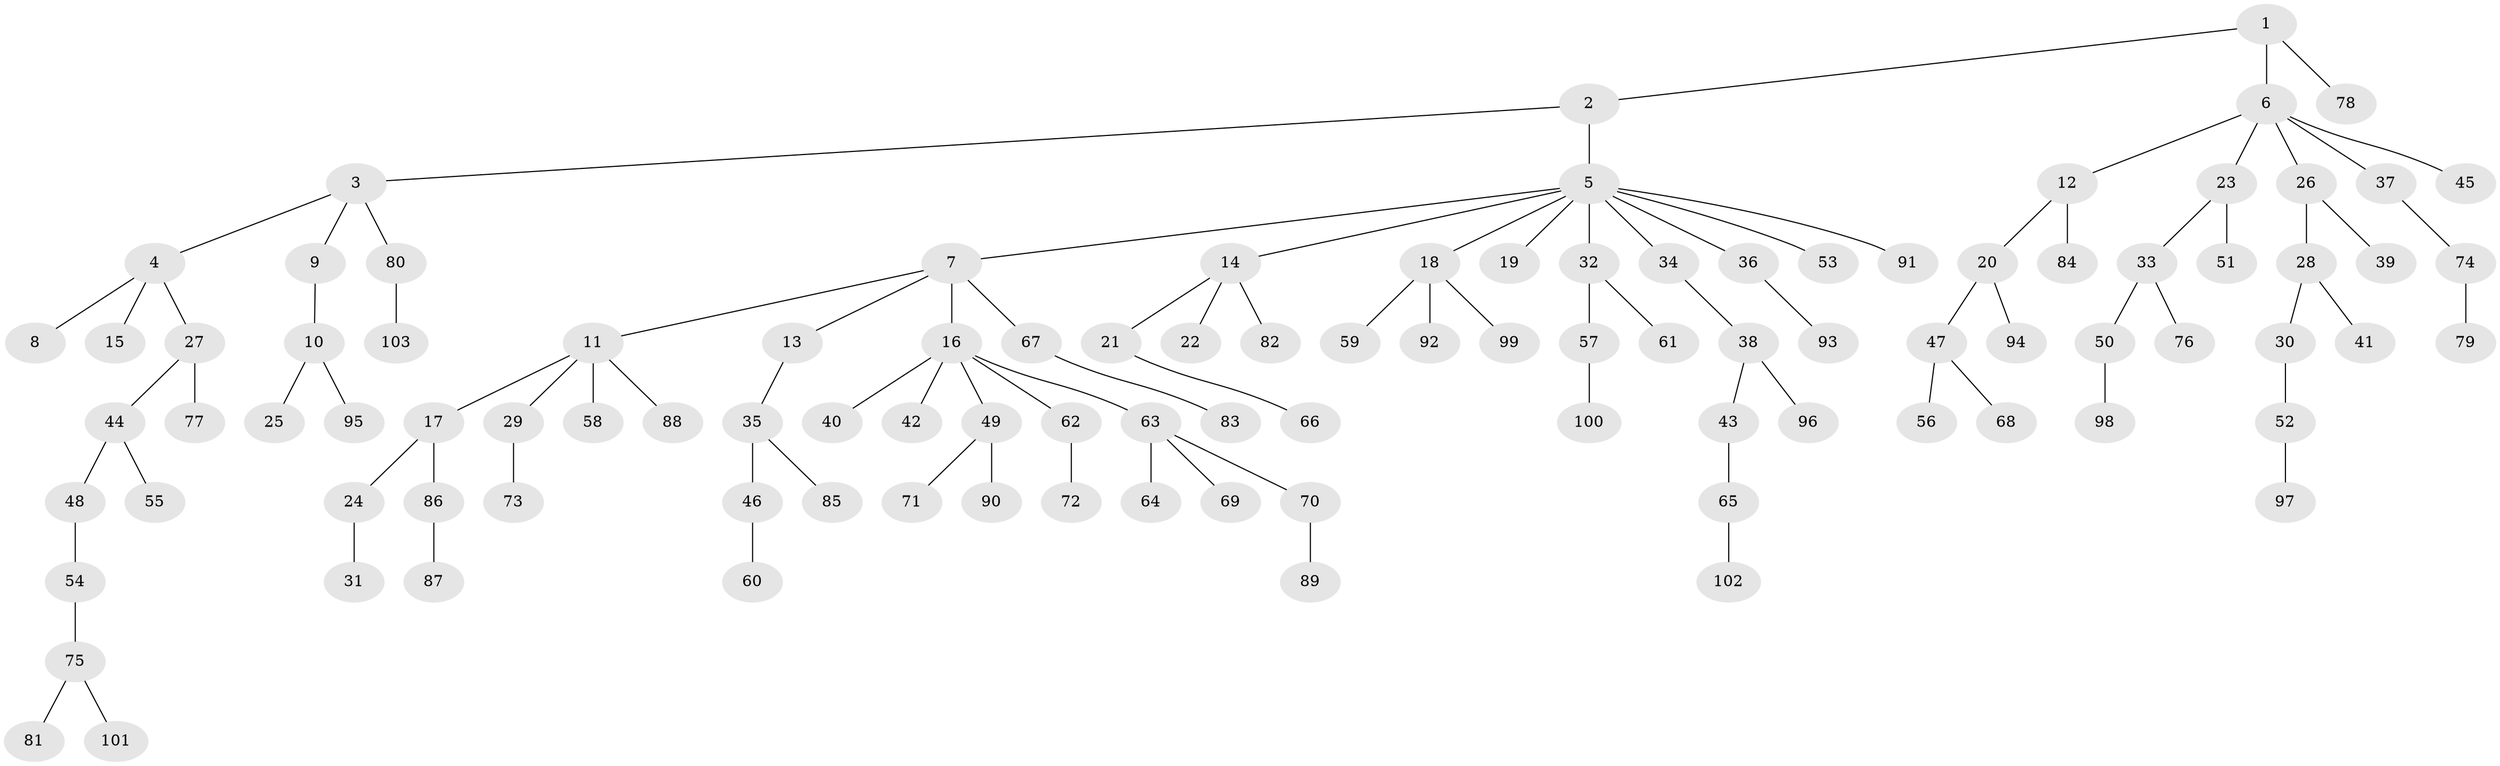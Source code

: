 // Generated by graph-tools (version 1.1) at 2025/50/03/09/25 03:50:26]
// undirected, 103 vertices, 102 edges
graph export_dot {
graph [start="1"]
  node [color=gray90,style=filled];
  1;
  2;
  3;
  4;
  5;
  6;
  7;
  8;
  9;
  10;
  11;
  12;
  13;
  14;
  15;
  16;
  17;
  18;
  19;
  20;
  21;
  22;
  23;
  24;
  25;
  26;
  27;
  28;
  29;
  30;
  31;
  32;
  33;
  34;
  35;
  36;
  37;
  38;
  39;
  40;
  41;
  42;
  43;
  44;
  45;
  46;
  47;
  48;
  49;
  50;
  51;
  52;
  53;
  54;
  55;
  56;
  57;
  58;
  59;
  60;
  61;
  62;
  63;
  64;
  65;
  66;
  67;
  68;
  69;
  70;
  71;
  72;
  73;
  74;
  75;
  76;
  77;
  78;
  79;
  80;
  81;
  82;
  83;
  84;
  85;
  86;
  87;
  88;
  89;
  90;
  91;
  92;
  93;
  94;
  95;
  96;
  97;
  98;
  99;
  100;
  101;
  102;
  103;
  1 -- 2;
  1 -- 6;
  1 -- 78;
  2 -- 3;
  2 -- 5;
  3 -- 4;
  3 -- 9;
  3 -- 80;
  4 -- 8;
  4 -- 15;
  4 -- 27;
  5 -- 7;
  5 -- 14;
  5 -- 18;
  5 -- 19;
  5 -- 32;
  5 -- 34;
  5 -- 36;
  5 -- 53;
  5 -- 91;
  6 -- 12;
  6 -- 23;
  6 -- 26;
  6 -- 37;
  6 -- 45;
  7 -- 11;
  7 -- 13;
  7 -- 16;
  7 -- 67;
  9 -- 10;
  10 -- 25;
  10 -- 95;
  11 -- 17;
  11 -- 29;
  11 -- 58;
  11 -- 88;
  12 -- 20;
  12 -- 84;
  13 -- 35;
  14 -- 21;
  14 -- 22;
  14 -- 82;
  16 -- 40;
  16 -- 42;
  16 -- 49;
  16 -- 62;
  16 -- 63;
  17 -- 24;
  17 -- 86;
  18 -- 59;
  18 -- 92;
  18 -- 99;
  20 -- 47;
  20 -- 94;
  21 -- 66;
  23 -- 33;
  23 -- 51;
  24 -- 31;
  26 -- 28;
  26 -- 39;
  27 -- 44;
  27 -- 77;
  28 -- 30;
  28 -- 41;
  29 -- 73;
  30 -- 52;
  32 -- 57;
  32 -- 61;
  33 -- 50;
  33 -- 76;
  34 -- 38;
  35 -- 46;
  35 -- 85;
  36 -- 93;
  37 -- 74;
  38 -- 43;
  38 -- 96;
  43 -- 65;
  44 -- 48;
  44 -- 55;
  46 -- 60;
  47 -- 56;
  47 -- 68;
  48 -- 54;
  49 -- 71;
  49 -- 90;
  50 -- 98;
  52 -- 97;
  54 -- 75;
  57 -- 100;
  62 -- 72;
  63 -- 64;
  63 -- 69;
  63 -- 70;
  65 -- 102;
  67 -- 83;
  70 -- 89;
  74 -- 79;
  75 -- 81;
  75 -- 101;
  80 -- 103;
  86 -- 87;
}
